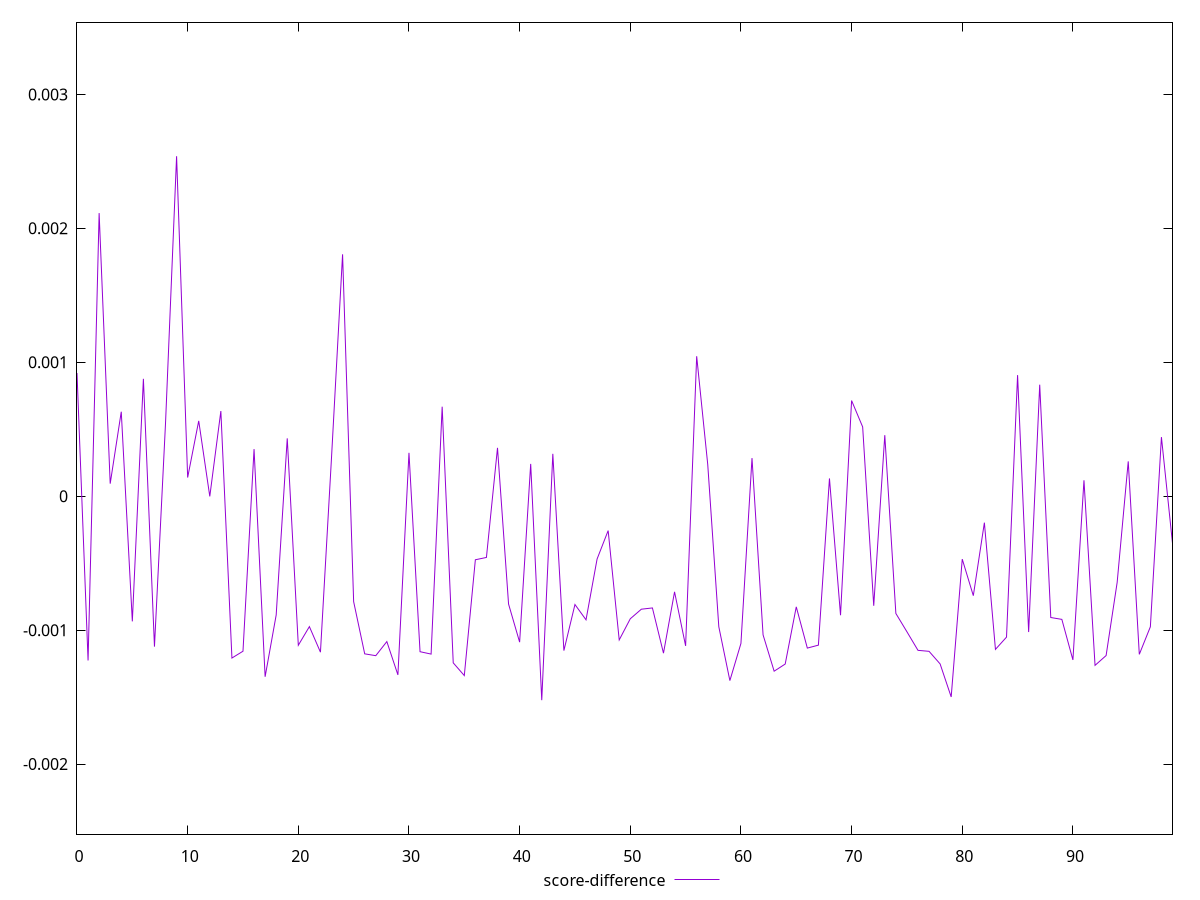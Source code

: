 reset

$scoreDifference <<EOF
0 0.0009201042620008426
1 -0.0012264065504078436
2 0.002113975451089267
3 0.00009382255715728594
4 0.0006309616111368488
5 -0.00093443102830848
6 0.0008766132193125387
7 -0.0011230454769239895
8 0.0005456573798607867
9 0.002538366313106555
10 0.00013960847072280735
11 0.0005625376043986163
12 -0.000001480880676196783
13 0.0006359478108064476
14 -0.0012081129449427186
15 -0.0011571301596008388
16 0.0003516686974815997
17 -0.0013478659084756872
18 -0.0008868572276927722
19 0.00043212197720809975
20 -0.0011127152090240067
21 -0.0009734733986330735
22 -0.0011642960788472712
23 0.0002886896894617186
24 0.001806054057693629
25 -0.0007871432388865118
26 -0.0011768282335660185
27 -0.0011904674502150048
28 -0.0010852834063317385
29 -0.0013339276973403091
30 0.00032419534437333475
31 -0.0011607135454207995
32 -0.0011786176890682398
33 0.0006683908595515042
34 -0.001244009712951577
35 -0.0013390177801613223
36 -0.00047436988617644005
37 -0.0004570491750808259
38 0.00036099957830137974
39 -0.0008050285748237851
40 -0.0010895588319270733
41 0.00024153987801678323
42 -0.0015228378692420108
43 0.00031659855090004907
44 -0.0011526497286137305
45 -0.0008084657343810919
46 -0.0009228355486237128
47 -0.0004687543648026482
48 -0.0002567812948479631
49 -0.0010729003946652327
50 -0.0009148728470771417
51 -0.0008434818693789925
52 -0.0008341061228955837
53 -0.0011716823621039651
54 -0.0007140158972791522
55 -0.0011174320752006528
56 0.0010450579599597942
57 0.00023666103323027876
58 -0.0009743801870460977
59 -0.0013765855872138744
60 -0.0010990055052800818
61 0.0002845315779766988
62 -0.0010352393037295071
63 -0.0013062334431385159
64 -0.0012529147868031165
65 -0.000825869134921664
66 -0.0011338173731396672
67 -0.001111816591784165
68 0.0001325753392977802
69 -0.0008884529668520269
70 0.0007141568988944247
71 0.0005173930166052498
72 -0.0008178568056097513
73 0.00045580944397172196
74 -0.0008752261940987438
75 -0.0010119648668607262
76 -0.001150633100125642
77 -0.0011580260859689329
78 -0.0012520245189941992
79 -0.0014985648056529133
80 -0.0004696904187986295
81 -0.000742571121430835
82 -0.00019741876219248056
83 -0.0011434606810545311
84 -0.0010519389179899363
85 0.0009041628626654807
86 -0.0010142260707638462
87 0.0008327176401593528
88 -0.0009055399144766163
89 -0.0009194234625364839
90 -0.0012221697801075848
91 0.00011900210105908471
92 -0.0012627042190818116
93 -0.0011895734548644787
94 -0.0006430977295165397
95 0.00026009172663599145
96 -0.0011806305718227161
97 -0.0009748335612482784
98 0.0004414945666497694
99 -0.00035179753768088684
EOF

set key outside below
set xrange [0:99]
set yrange [-0.002522837869242011:0.003538366313106555]
set trange [-0.002522837869242011:0.003538366313106555]
set terminal svg size 640, 500 enhanced background rgb 'white'
set output "reprap/bootup-time/samples/pages+cached+nointeractive/score-difference/values.svg"

plot $scoreDifference title "score-difference" with line

reset
